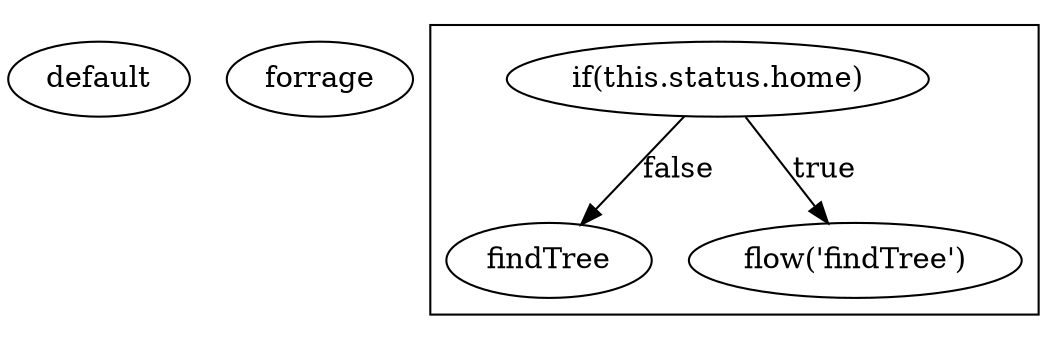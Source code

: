 digraph {

// Terminal state transition nodes
goHome[label="default", shape="ellipse"]
goForrage[label="forrage", shape="ellipse"]
goFindTree[label="findTree", shape="ellipse"]

// State clusters
subgraph clusterdefault {
	test [label="flow('findTree')"]
	home [label="if(this.status.home)"];
	home -> test [label="true"];
	home -> goFindTree [label="false"];
}

}